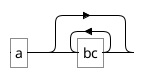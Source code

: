 {
  "sha1": "3y7mbds253k17gaj5f5j8ikvvexse06",
  "insertion": {
    "when": "2024-05-30T20:48:20.386Z",
    "url": "https://twitter.com/riduidel/status/1601129293383610370",
    "user": "plantuml@gmail.com"
  }
}
@startregex
a(bc)*
@endregex
